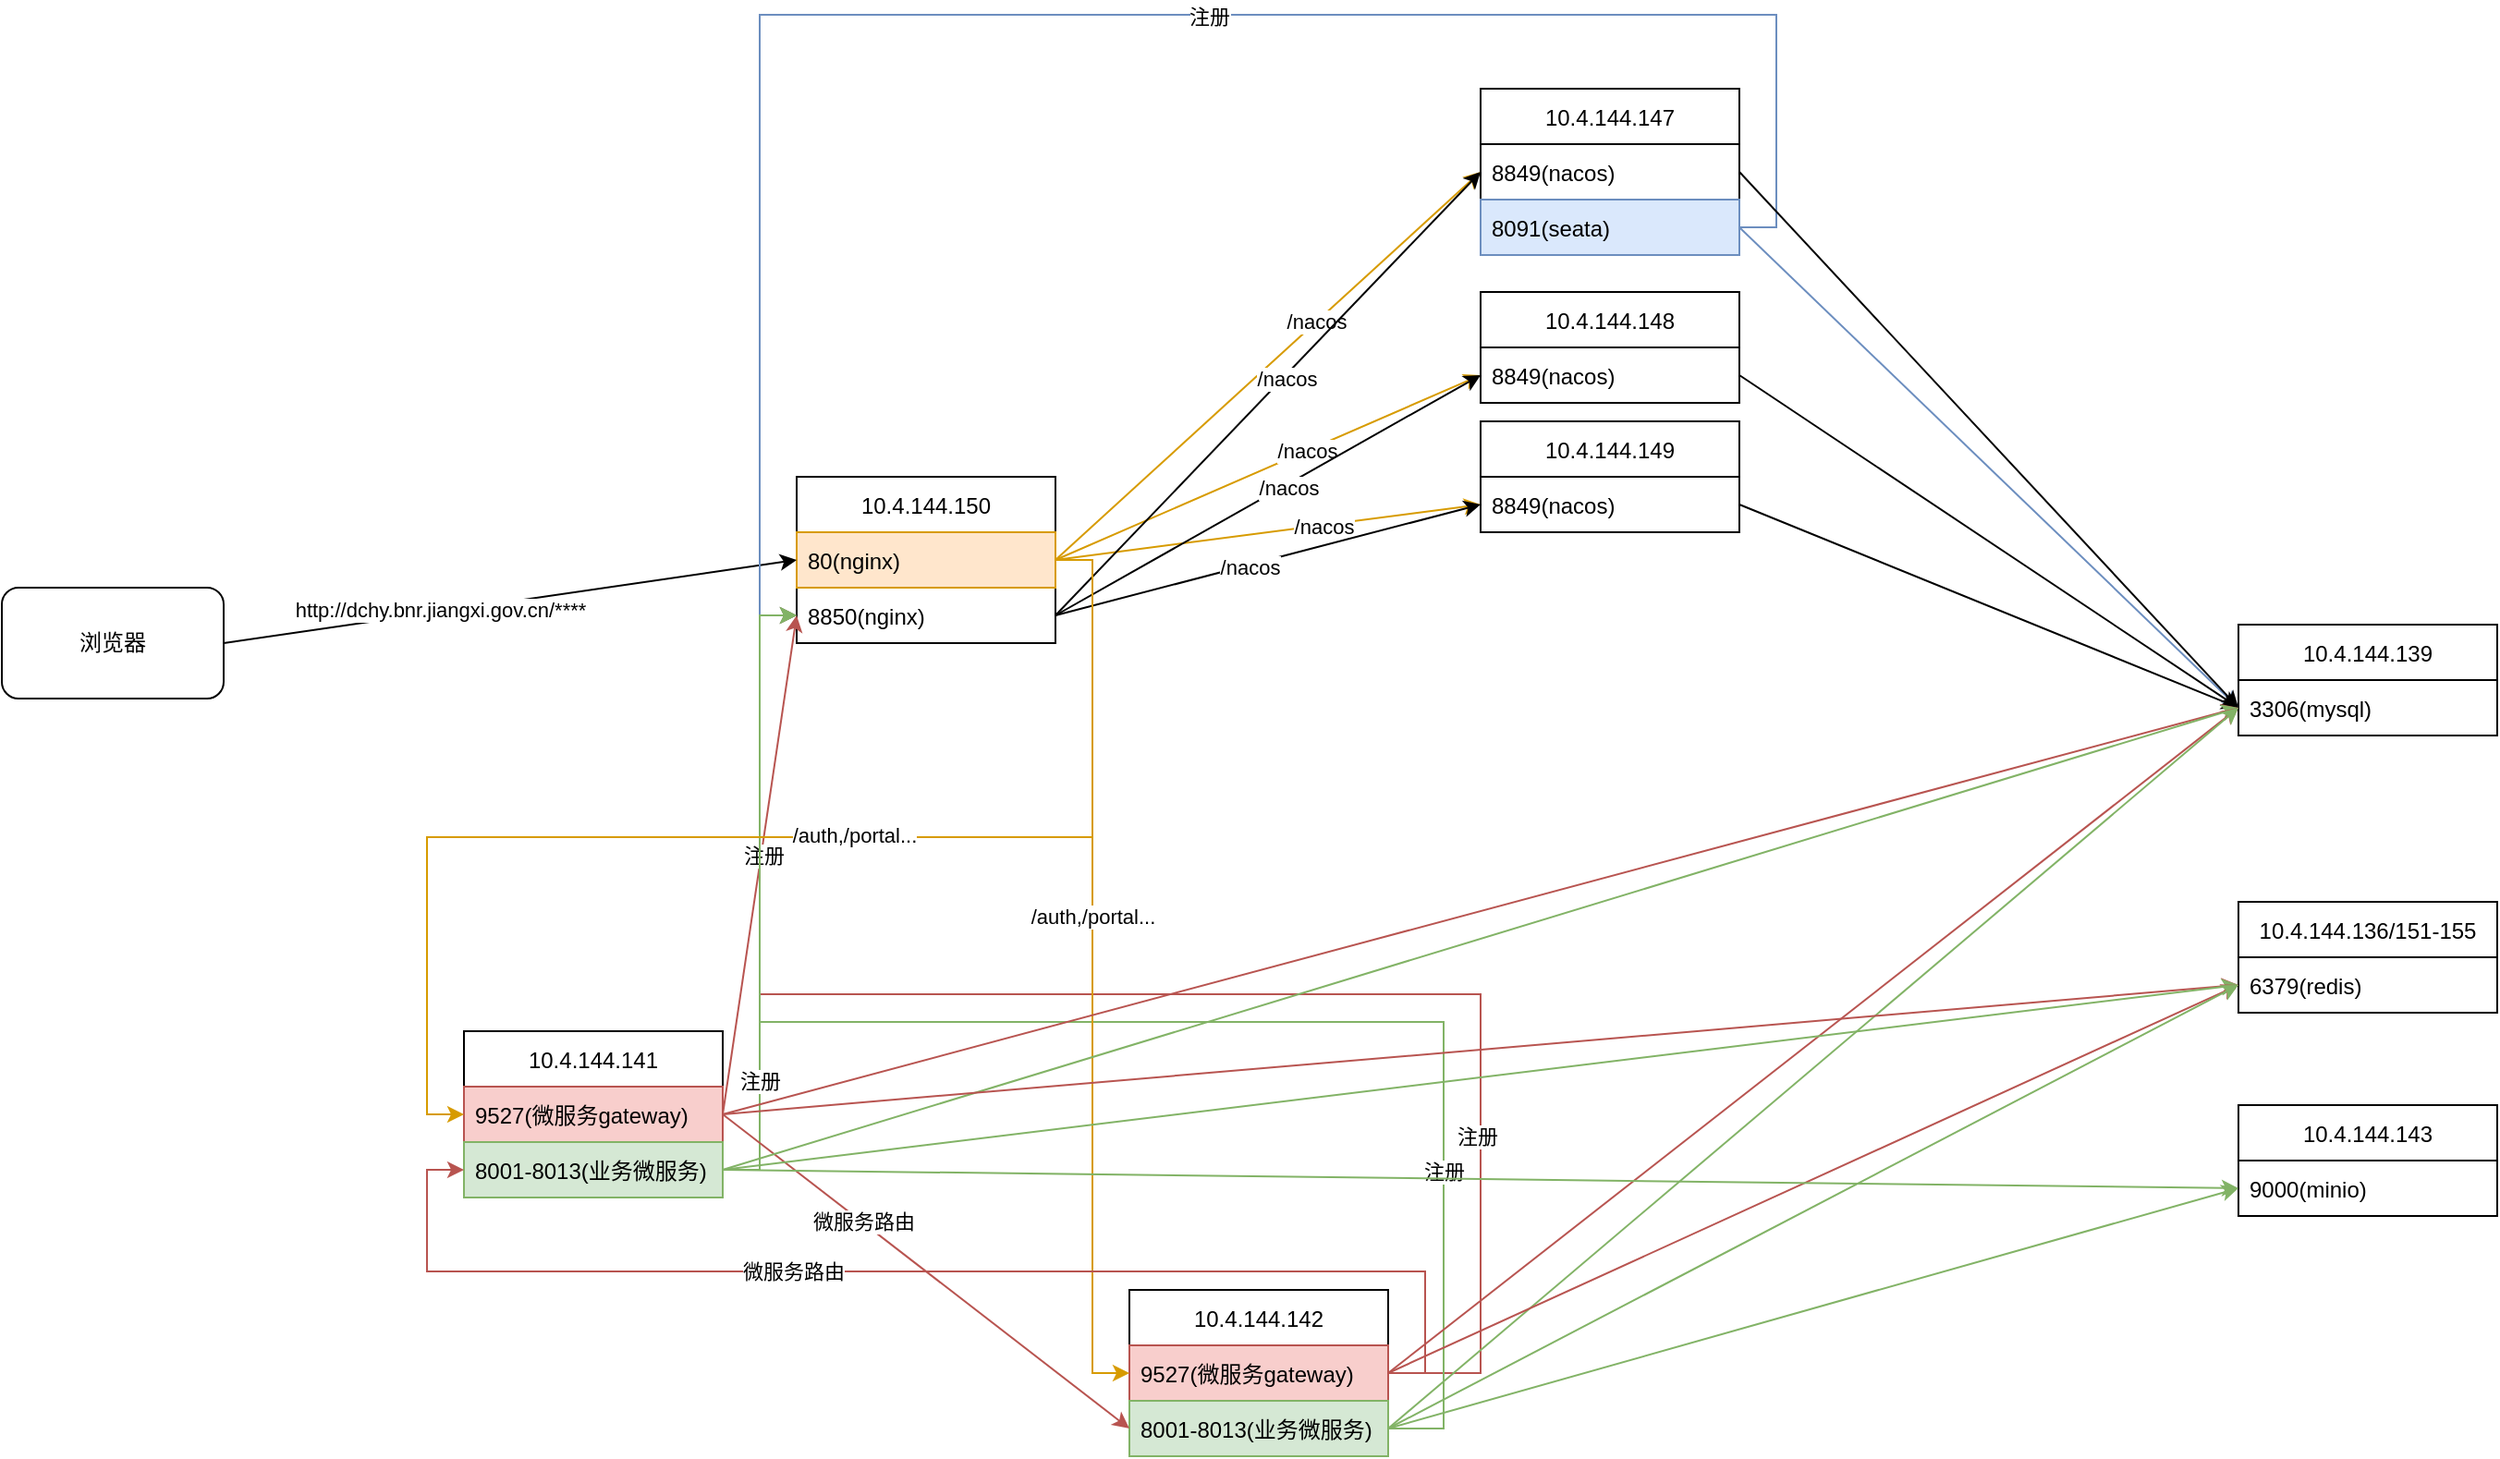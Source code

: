 <mxfile version="20.4.1" type="github"><diagram id="pwS1MZuSqm5ZrOaOU5p-" name="第 1 页"><mxGraphModel dx="1422" dy="762" grid="1" gridSize="10" guides="1" tooltips="1" connect="1" arrows="1" fold="1" page="1" pageScale="1" pageWidth="827" pageHeight="1169" math="0" shadow="0"><root><mxCell id="0"/><mxCell id="1" parent="0"/><mxCell id="q0-RE5aeeu1JxCtl9gQX-1" value="10.4.144.150" style="swimlane;fontStyle=0;childLayout=stackLayout;horizontal=1;startSize=30;horizontalStack=0;resizeParent=1;resizeParentMax=0;resizeLast=0;collapsible=1;marginBottom=0;" parent="1" vertex="1"><mxGeometry x="490" y="270" width="140" height="90" as="geometry"/></mxCell><mxCell id="q0-RE5aeeu1JxCtl9gQX-2" value="80(nginx)" style="text;strokeColor=#d79b00;fillColor=#ffe6cc;align=left;verticalAlign=middle;spacingLeft=4;spacingRight=4;overflow=hidden;points=[[0,0.5],[1,0.5]];portConstraint=eastwest;rotatable=0;" parent="q0-RE5aeeu1JxCtl9gQX-1" vertex="1"><mxGeometry y="30" width="140" height="30" as="geometry"/></mxCell><mxCell id="q0-RE5aeeu1JxCtl9gQX-3" value="8850(nginx)" style="text;strokeColor=none;fillColor=none;align=left;verticalAlign=middle;spacingLeft=4;spacingRight=4;overflow=hidden;points=[[0,0.5],[1,0.5]];portConstraint=eastwest;rotatable=0;" parent="q0-RE5aeeu1JxCtl9gQX-1" vertex="1"><mxGeometry y="60" width="140" height="30" as="geometry"/></mxCell><mxCell id="q0-RE5aeeu1JxCtl9gQX-5" value="10.4.144.147" style="swimlane;fontStyle=0;childLayout=stackLayout;horizontal=1;startSize=30;horizontalStack=0;resizeParent=1;resizeParentMax=0;resizeLast=0;collapsible=1;marginBottom=0;" parent="1" vertex="1"><mxGeometry x="860" y="60" width="140" height="90" as="geometry"/></mxCell><mxCell id="q0-RE5aeeu1JxCtl9gQX-6" value="8849(nacos)" style="text;strokeColor=none;fillColor=none;align=left;verticalAlign=middle;spacingLeft=4;spacingRight=4;overflow=hidden;points=[[0,0.5],[1,0.5]];portConstraint=eastwest;rotatable=0;" parent="q0-RE5aeeu1JxCtl9gQX-5" vertex="1"><mxGeometry y="30" width="140" height="30" as="geometry"/></mxCell><mxCell id="q0-RE5aeeu1JxCtl9gQX-31" value="8091(seata)" style="text;strokeColor=#6c8ebf;fillColor=#dae8fc;align=left;verticalAlign=middle;spacingLeft=4;spacingRight=4;overflow=hidden;points=[[0,0.5],[1,0.5]];portConstraint=eastwest;rotatable=0;" parent="q0-RE5aeeu1JxCtl9gQX-5" vertex="1"><mxGeometry y="60" width="140" height="30" as="geometry"/></mxCell><mxCell id="q0-RE5aeeu1JxCtl9gQX-9" style="rounded=0;orthogonalLoop=1;jettySize=auto;html=1;entryX=0;entryY=0.5;entryDx=0;entryDy=0;exitX=1;exitY=0.5;exitDx=0;exitDy=0;" parent="1" source="q0-RE5aeeu1JxCtl9gQX-8" target="q0-RE5aeeu1JxCtl9gQX-2" edge="1"><mxGeometry relative="1" as="geometry"/></mxCell><mxCell id="q0-RE5aeeu1JxCtl9gQX-10" value="http://dchy.bnr.jiangxi.gov.cn/****" style="edgeLabel;html=1;align=center;verticalAlign=middle;resizable=0;points=[];" parent="q0-RE5aeeu1JxCtl9gQX-9" vertex="1" connectable="0"><mxGeometry x="-0.248" y="1" relative="1" as="geometry"><mxPoint as="offset"/></mxGeometry></mxCell><mxCell id="q0-RE5aeeu1JxCtl9gQX-8" value="浏览器" style="rounded=1;whiteSpace=wrap;html=1;" parent="1" vertex="1"><mxGeometry x="60" y="330" width="120" height="60" as="geometry"/></mxCell><mxCell id="q0-RE5aeeu1JxCtl9gQX-12" style="edgeStyle=none;rounded=0;orthogonalLoop=1;jettySize=auto;html=1;exitX=1;exitY=0.5;exitDx=0;exitDy=0;entryX=0;entryY=0.5;entryDx=0;entryDy=0;fillColor=#ffe6cc;strokeColor=#d79b00;" parent="1" source="q0-RE5aeeu1JxCtl9gQX-2" target="q0-RE5aeeu1JxCtl9gQX-6" edge="1"><mxGeometry relative="1" as="geometry"/></mxCell><mxCell id="q0-RE5aeeu1JxCtl9gQX-13" value="/nacos" style="edgeLabel;html=1;align=center;verticalAlign=middle;resizable=0;points=[];" parent="q0-RE5aeeu1JxCtl9gQX-12" vertex="1" connectable="0"><mxGeometry x="0.229" relative="1" as="geometry"><mxPoint x="-1" as="offset"/></mxGeometry></mxCell><mxCell id="q0-RE5aeeu1JxCtl9gQX-14" value="10.4.144.148" style="swimlane;fontStyle=0;childLayout=stackLayout;horizontal=1;startSize=30;horizontalStack=0;resizeParent=1;resizeParentMax=0;resizeLast=0;collapsible=1;marginBottom=0;" parent="1" vertex="1"><mxGeometry x="860" y="170" width="140" height="60" as="geometry"/></mxCell><mxCell id="q0-RE5aeeu1JxCtl9gQX-15" value="8849(nacos)" style="text;strokeColor=none;fillColor=none;align=left;verticalAlign=middle;spacingLeft=4;spacingRight=4;overflow=hidden;points=[[0,0.5],[1,0.5]];portConstraint=eastwest;rotatable=0;" parent="q0-RE5aeeu1JxCtl9gQX-14" vertex="1"><mxGeometry y="30" width="140" height="30" as="geometry"/></mxCell><mxCell id="q0-RE5aeeu1JxCtl9gQX-16" value="10.4.144.149" style="swimlane;fontStyle=0;childLayout=stackLayout;horizontal=1;startSize=30;horizontalStack=0;resizeParent=1;resizeParentMax=0;resizeLast=0;collapsible=1;marginBottom=0;" parent="1" vertex="1"><mxGeometry x="860" y="240" width="140" height="60" as="geometry"/></mxCell><mxCell id="q0-RE5aeeu1JxCtl9gQX-17" value="8849(nacos)" style="text;strokeColor=none;fillColor=none;align=left;verticalAlign=middle;spacingLeft=4;spacingRight=4;overflow=hidden;points=[[0,0.5],[1,0.5]];portConstraint=eastwest;rotatable=0;" parent="q0-RE5aeeu1JxCtl9gQX-16" vertex="1"><mxGeometry y="30" width="140" height="30" as="geometry"/></mxCell><mxCell id="q0-RE5aeeu1JxCtl9gQX-18" style="edgeStyle=none;rounded=0;orthogonalLoop=1;jettySize=auto;html=1;exitX=1;exitY=0.5;exitDx=0;exitDy=0;entryX=0;entryY=0.5;entryDx=0;entryDy=0;fillColor=#ffe6cc;strokeColor=#d79b00;" parent="1" source="q0-RE5aeeu1JxCtl9gQX-2" target="q0-RE5aeeu1JxCtl9gQX-15" edge="1"><mxGeometry relative="1" as="geometry"/></mxCell><mxCell id="q0-RE5aeeu1JxCtl9gQX-20" value="/nacos" style="edgeLabel;html=1;align=center;verticalAlign=middle;resizable=0;points=[];" parent="q0-RE5aeeu1JxCtl9gQX-18" vertex="1" connectable="0"><mxGeometry x="0.178" relative="1" as="geometry"><mxPoint as="offset"/></mxGeometry></mxCell><mxCell id="q0-RE5aeeu1JxCtl9gQX-19" style="edgeStyle=none;rounded=0;orthogonalLoop=1;jettySize=auto;html=1;exitX=1;exitY=0.5;exitDx=0;exitDy=0;entryX=0;entryY=0.5;entryDx=0;entryDy=0;fillColor=#ffe6cc;strokeColor=#d79b00;" parent="1" source="q0-RE5aeeu1JxCtl9gQX-2" target="q0-RE5aeeu1JxCtl9gQX-17" edge="1"><mxGeometry relative="1" as="geometry"/></mxCell><mxCell id="q0-RE5aeeu1JxCtl9gQX-21" value="/nacos" style="edgeLabel;html=1;align=center;verticalAlign=middle;resizable=0;points=[];" parent="q0-RE5aeeu1JxCtl9gQX-19" vertex="1" connectable="0"><mxGeometry x="0.261" y="-1" relative="1" as="geometry"><mxPoint as="offset"/></mxGeometry></mxCell><mxCell id="q0-RE5aeeu1JxCtl9gQX-22" style="edgeStyle=none;rounded=0;orthogonalLoop=1;jettySize=auto;html=1;exitX=1;exitY=0.5;exitDx=0;exitDy=0;entryX=0;entryY=0.5;entryDx=0;entryDy=0;" parent="1" source="q0-RE5aeeu1JxCtl9gQX-3" target="q0-RE5aeeu1JxCtl9gQX-6" edge="1"><mxGeometry relative="1" as="geometry"/></mxCell><mxCell id="q0-RE5aeeu1JxCtl9gQX-26" value="/nacos" style="edgeLabel;html=1;align=center;verticalAlign=middle;resizable=0;points=[];" parent="q0-RE5aeeu1JxCtl9gQX-22" vertex="1" connectable="0"><mxGeometry x="0.078" y="-1" relative="1" as="geometry"><mxPoint as="offset"/></mxGeometry></mxCell><mxCell id="q0-RE5aeeu1JxCtl9gQX-23" style="edgeStyle=none;rounded=0;orthogonalLoop=1;jettySize=auto;html=1;exitX=1;exitY=0.5;exitDx=0;exitDy=0;entryX=0;entryY=0.5;entryDx=0;entryDy=0;" parent="1" source="q0-RE5aeeu1JxCtl9gQX-3" target="q0-RE5aeeu1JxCtl9gQX-15" edge="1"><mxGeometry relative="1" as="geometry"/></mxCell><mxCell id="q0-RE5aeeu1JxCtl9gQX-27" value="/nacos" style="edgeLabel;html=1;align=center;verticalAlign=middle;resizable=0;points=[];" parent="q0-RE5aeeu1JxCtl9gQX-23" vertex="1" connectable="0"><mxGeometry x="0.085" y="-2" relative="1" as="geometry"><mxPoint as="offset"/></mxGeometry></mxCell><mxCell id="q0-RE5aeeu1JxCtl9gQX-24" style="edgeStyle=none;rounded=0;orthogonalLoop=1;jettySize=auto;html=1;exitX=1;exitY=0.5;exitDx=0;exitDy=0;entryX=0;entryY=0.5;entryDx=0;entryDy=0;" parent="1" source="q0-RE5aeeu1JxCtl9gQX-3" target="q0-RE5aeeu1JxCtl9gQX-17" edge="1"><mxGeometry relative="1" as="geometry"/></mxCell><mxCell id="q0-RE5aeeu1JxCtl9gQX-28" value="/nacos" style="edgeLabel;html=1;align=center;verticalAlign=middle;resizable=0;points=[];" parent="q0-RE5aeeu1JxCtl9gQX-24" vertex="1" connectable="0"><mxGeometry x="-0.086" y="-1" relative="1" as="geometry"><mxPoint as="offset"/></mxGeometry></mxCell><mxCell id="q0-RE5aeeu1JxCtl9gQX-32" style="edgeStyle=orthogonalEdgeStyle;rounded=0;orthogonalLoop=1;jettySize=auto;html=1;exitX=1;exitY=0.5;exitDx=0;exitDy=0;entryX=0;entryY=0.5;entryDx=0;entryDy=0;fillColor=#dae8fc;strokeColor=#6c8ebf;" parent="1" source="q0-RE5aeeu1JxCtl9gQX-31" target="q0-RE5aeeu1JxCtl9gQX-3" edge="1"><mxGeometry relative="1" as="geometry"><Array as="points"><mxPoint x="1020" y="135"/><mxPoint x="1020" y="20"/><mxPoint x="470" y="20"/><mxPoint x="470" y="345"/></Array></mxGeometry></mxCell><mxCell id="q0-RE5aeeu1JxCtl9gQX-33" value="注册" style="edgeLabel;html=1;align=center;verticalAlign=middle;resizable=0;points=[];" parent="q0-RE5aeeu1JxCtl9gQX-32" vertex="1" connectable="0"><mxGeometry x="-0.142" y="1" relative="1" as="geometry"><mxPoint as="offset"/></mxGeometry></mxCell><mxCell id="q0-RE5aeeu1JxCtl9gQX-34" value="10.4.144.141" style="swimlane;fontStyle=0;childLayout=stackLayout;horizontal=1;startSize=30;horizontalStack=0;resizeParent=1;resizeParentMax=0;resizeLast=0;collapsible=1;marginBottom=0;" parent="1" vertex="1"><mxGeometry x="310" y="570" width="140" height="90" as="geometry"/></mxCell><mxCell id="q0-RE5aeeu1JxCtl9gQX-35" value="9527(微服务gateway)" style="text;strokeColor=#b85450;fillColor=#f8cecc;align=left;verticalAlign=middle;spacingLeft=4;spacingRight=4;overflow=hidden;points=[[0,0.5],[1,0.5]];portConstraint=eastwest;rotatable=0;" parent="q0-RE5aeeu1JxCtl9gQX-34" vertex="1"><mxGeometry y="30" width="140" height="30" as="geometry"/></mxCell><mxCell id="q0-RE5aeeu1JxCtl9gQX-36" value="8001-8013(业务微服务)" style="text;strokeColor=#82b366;fillColor=#d5e8d4;align=left;verticalAlign=middle;spacingLeft=4;spacingRight=4;overflow=hidden;points=[[0,0.5],[1,0.5]];portConstraint=eastwest;rotatable=0;" parent="q0-RE5aeeu1JxCtl9gQX-34" vertex="1"><mxGeometry y="60" width="140" height="30" as="geometry"/></mxCell><mxCell id="q0-RE5aeeu1JxCtl9gQX-41" style="edgeStyle=orthogonalEdgeStyle;rounded=0;orthogonalLoop=1;jettySize=auto;html=1;exitX=1;exitY=0.5;exitDx=0;exitDy=0;entryX=0;entryY=0.5;entryDx=0;entryDy=0;fillColor=#f8cecc;strokeColor=#b85450;" parent="1" source="q0-RE5aeeu1JxCtl9gQX-38" target="q0-RE5aeeu1JxCtl9gQX-3" edge="1"><mxGeometry relative="1" as="geometry"><mxPoint x="390" y="390" as="targetPoint"/><Array as="points"><mxPoint x="860" y="755"/><mxPoint x="860" y="550"/><mxPoint x="470" y="550"/><mxPoint x="470" y="345"/></Array></mxGeometry></mxCell><mxCell id="q0-RE5aeeu1JxCtl9gQX-43" value="注册" style="edgeLabel;html=1;align=center;verticalAlign=middle;resizable=0;points=[];" parent="q0-RE5aeeu1JxCtl9gQX-41" vertex="1" connectable="0"><mxGeometry x="-0.591" y="2" relative="1" as="geometry"><mxPoint as="offset"/></mxGeometry></mxCell><mxCell id="q0-RE5aeeu1JxCtl9gQX-37" value="10.4.144.142" style="swimlane;fontStyle=0;childLayout=stackLayout;horizontal=1;startSize=30;horizontalStack=0;resizeParent=1;resizeParentMax=0;resizeLast=0;collapsible=1;marginBottom=0;" parent="1" vertex="1"><mxGeometry x="670" y="710" width="140" height="90" as="geometry"/></mxCell><mxCell id="q0-RE5aeeu1JxCtl9gQX-38" value="9527(微服务gateway)" style="text;strokeColor=#b85450;fillColor=#f8cecc;align=left;verticalAlign=middle;spacingLeft=4;spacingRight=4;overflow=hidden;points=[[0,0.5],[1,0.5]];portConstraint=eastwest;rotatable=0;" parent="q0-RE5aeeu1JxCtl9gQX-37" vertex="1"><mxGeometry y="30" width="140" height="30" as="geometry"/></mxCell><mxCell id="q0-RE5aeeu1JxCtl9gQX-39" value="8001-8013(业务微服务)" style="text;strokeColor=#82b366;fillColor=#d5e8d4;align=left;verticalAlign=middle;spacingLeft=4;spacingRight=4;overflow=hidden;points=[[0,0.5],[1,0.5]];portConstraint=eastwest;rotatable=0;" parent="q0-RE5aeeu1JxCtl9gQX-37" vertex="1"><mxGeometry y="60" width="140" height="30" as="geometry"/></mxCell><mxCell id="q0-RE5aeeu1JxCtl9gQX-40" style="rounded=0;orthogonalLoop=1;jettySize=auto;html=1;exitX=1;exitY=0.5;exitDx=0;exitDy=0;entryX=0;entryY=0.5;entryDx=0;entryDy=0;fillColor=#f8cecc;strokeColor=#b85450;" parent="1" source="q0-RE5aeeu1JxCtl9gQX-35" target="q0-RE5aeeu1JxCtl9gQX-3" edge="1"><mxGeometry relative="1" as="geometry"/></mxCell><mxCell id="q0-RE5aeeu1JxCtl9gQX-42" value="注册" style="edgeLabel;html=1;align=center;verticalAlign=middle;resizable=0;points=[];" parent="q0-RE5aeeu1JxCtl9gQX-40" vertex="1" connectable="0"><mxGeometry x="0.04" y="-1" relative="1" as="geometry"><mxPoint as="offset"/></mxGeometry></mxCell><mxCell id="q0-RE5aeeu1JxCtl9gQX-44" style="edgeStyle=orthogonalEdgeStyle;rounded=0;orthogonalLoop=1;jettySize=auto;html=1;exitX=1;exitY=0.5;exitDx=0;exitDy=0;entryX=0;entryY=0.5;entryDx=0;entryDy=0;fillColor=#d5e8d4;strokeColor=#82b366;" parent="1" source="q0-RE5aeeu1JxCtl9gQX-36" target="q0-RE5aeeu1JxCtl9gQX-3" edge="1"><mxGeometry relative="1" as="geometry"/></mxCell><mxCell id="q0-RE5aeeu1JxCtl9gQX-58" value="注册" style="edgeLabel;html=1;align=center;verticalAlign=middle;resizable=0;points=[];" parent="q0-RE5aeeu1JxCtl9gQX-44" vertex="1" connectable="0"><mxGeometry x="-0.6" relative="1" as="geometry"><mxPoint as="offset"/></mxGeometry></mxCell><mxCell id="q0-RE5aeeu1JxCtl9gQX-45" style="edgeStyle=orthogonalEdgeStyle;rounded=0;orthogonalLoop=1;jettySize=auto;html=1;exitX=1;exitY=0.5;exitDx=0;exitDy=0;entryX=0;entryY=0.5;entryDx=0;entryDy=0;fillColor=#d5e8d4;strokeColor=#82b366;" parent="1" source="q0-RE5aeeu1JxCtl9gQX-39" target="q0-RE5aeeu1JxCtl9gQX-3" edge="1"><mxGeometry relative="1" as="geometry"><Array as="points"><mxPoint x="840" y="785"/><mxPoint x="840" y="565"/><mxPoint x="470" y="565"/><mxPoint x="470" y="345"/></Array></mxGeometry></mxCell><mxCell id="q0-RE5aeeu1JxCtl9gQX-57" value="注册" style="edgeLabel;html=1;align=center;verticalAlign=middle;resizable=0;points=[];" parent="q0-RE5aeeu1JxCtl9gQX-45" vertex="1" connectable="0"><mxGeometry x="-0.607" relative="1" as="geometry"><mxPoint as="offset"/></mxGeometry></mxCell><mxCell id="q0-RE5aeeu1JxCtl9gQX-49" style="edgeStyle=orthogonalEdgeStyle;rounded=0;orthogonalLoop=1;jettySize=auto;html=1;exitX=1;exitY=0.5;exitDx=0;exitDy=0;entryX=0;entryY=0.5;entryDx=0;entryDy=0;fillColor=#ffe6cc;strokeColor=#d79b00;" parent="1" source="q0-RE5aeeu1JxCtl9gQX-2" target="q0-RE5aeeu1JxCtl9gQX-35" edge="1"><mxGeometry relative="1" as="geometry"/></mxCell><mxCell id="q0-RE5aeeu1JxCtl9gQX-51" value="/auth,/portal..." style="edgeLabel;html=1;align=center;verticalAlign=middle;resizable=0;points=[];" parent="q0-RE5aeeu1JxCtl9gQX-49" vertex="1" connectable="0"><mxGeometry x="-0.146" y="-1" relative="1" as="geometry"><mxPoint as="offset"/></mxGeometry></mxCell><mxCell id="q0-RE5aeeu1JxCtl9gQX-50" style="edgeStyle=orthogonalEdgeStyle;rounded=0;orthogonalLoop=1;jettySize=auto;html=1;exitX=1;exitY=0.5;exitDx=0;exitDy=0;entryX=0;entryY=0.5;entryDx=0;entryDy=0;fillColor=#ffe6cc;strokeColor=#d79b00;" parent="1" source="q0-RE5aeeu1JxCtl9gQX-2" target="q0-RE5aeeu1JxCtl9gQX-38" edge="1"><mxGeometry relative="1" as="geometry"/></mxCell><mxCell id="q0-RE5aeeu1JxCtl9gQX-52" value="/auth,/portal..." style="edgeLabel;html=1;align=center;verticalAlign=middle;resizable=0;points=[];" parent="q0-RE5aeeu1JxCtl9gQX-50" vertex="1" connectable="0"><mxGeometry x="-0.114" relative="1" as="geometry"><mxPoint as="offset"/></mxGeometry></mxCell><mxCell id="q0-RE5aeeu1JxCtl9gQX-53" style="rounded=0;orthogonalLoop=1;jettySize=auto;html=1;exitX=1;exitY=0.5;exitDx=0;exitDy=0;entryX=0;entryY=0.5;entryDx=0;entryDy=0;fillColor=#f8cecc;strokeColor=#b85450;" parent="1" source="q0-RE5aeeu1JxCtl9gQX-35" target="q0-RE5aeeu1JxCtl9gQX-39" edge="1"><mxGeometry relative="1" as="geometry"/></mxCell><mxCell id="q0-RE5aeeu1JxCtl9gQX-55" value="微服务路由" style="edgeLabel;html=1;align=center;verticalAlign=middle;resizable=0;points=[];" parent="q0-RE5aeeu1JxCtl9gQX-53" vertex="1" connectable="0"><mxGeometry x="-0.317" y="1" relative="1" as="geometry"><mxPoint as="offset"/></mxGeometry></mxCell><mxCell id="q0-RE5aeeu1JxCtl9gQX-54" style="edgeStyle=orthogonalEdgeStyle;rounded=0;orthogonalLoop=1;jettySize=auto;html=1;exitX=1;exitY=0.5;exitDx=0;exitDy=0;entryX=0;entryY=0.5;entryDx=0;entryDy=0;fillColor=#f8cecc;strokeColor=#b85450;" parent="1" source="q0-RE5aeeu1JxCtl9gQX-38" target="q0-RE5aeeu1JxCtl9gQX-36" edge="1"><mxGeometry relative="1" as="geometry"/></mxCell><mxCell id="q0-RE5aeeu1JxCtl9gQX-56" value="微服务路由" style="edgeLabel;html=1;align=center;verticalAlign=middle;resizable=0;points=[];" parent="q0-RE5aeeu1JxCtl9gQX-54" vertex="1" connectable="0"><mxGeometry x="0.209" relative="1" as="geometry"><mxPoint as="offset"/></mxGeometry></mxCell><mxCell id="q0-RE5aeeu1JxCtl9gQX-59" value="10.4.144.139" style="swimlane;fontStyle=0;childLayout=stackLayout;horizontal=1;startSize=30;horizontalStack=0;resizeParent=1;resizeParentMax=0;resizeLast=0;collapsible=1;marginBottom=0;" parent="1" vertex="1"><mxGeometry x="1270" y="350" width="140" height="60" as="geometry"/></mxCell><mxCell id="q0-RE5aeeu1JxCtl9gQX-60" value="3306(mysql)" style="text;strokeColor=none;fillColor=none;align=left;verticalAlign=middle;spacingLeft=4;spacingRight=4;overflow=hidden;points=[[0,0.5],[1,0.5]];portConstraint=eastwest;rotatable=0;" parent="q0-RE5aeeu1JxCtl9gQX-59" vertex="1"><mxGeometry y="30" width="140" height="30" as="geometry"/></mxCell><mxCell id="q0-RE5aeeu1JxCtl9gQX-61" style="edgeStyle=none;rounded=0;orthogonalLoop=1;jettySize=auto;html=1;exitX=1;exitY=0.5;exitDx=0;exitDy=0;entryX=0;entryY=0.75;entryDx=0;entryDy=0;fillColor=#dae8fc;strokeColor=#6c8ebf;" parent="1" source="q0-RE5aeeu1JxCtl9gQX-31" target="q0-RE5aeeu1JxCtl9gQX-59" edge="1"><mxGeometry relative="1" as="geometry"/></mxCell><mxCell id="q0-RE5aeeu1JxCtl9gQX-62" style="edgeStyle=none;rounded=0;orthogonalLoop=1;jettySize=auto;html=1;exitX=1;exitY=0.5;exitDx=0;exitDy=0;entryX=0;entryY=0.5;entryDx=0;entryDy=0;" parent="1" source="q0-RE5aeeu1JxCtl9gQX-6" target="q0-RE5aeeu1JxCtl9gQX-60" edge="1"><mxGeometry relative="1" as="geometry"/></mxCell><mxCell id="q0-RE5aeeu1JxCtl9gQX-63" style="edgeStyle=none;rounded=0;orthogonalLoop=1;jettySize=auto;html=1;exitX=1;exitY=0.5;exitDx=0;exitDy=0;entryX=0;entryY=0.5;entryDx=0;entryDy=0;" parent="1" source="q0-RE5aeeu1JxCtl9gQX-15" target="q0-RE5aeeu1JxCtl9gQX-60" edge="1"><mxGeometry relative="1" as="geometry"/></mxCell><mxCell id="q0-RE5aeeu1JxCtl9gQX-64" style="edgeStyle=none;rounded=0;orthogonalLoop=1;jettySize=auto;html=1;exitX=1;exitY=0.5;exitDx=0;exitDy=0;entryX=0;entryY=0.5;entryDx=0;entryDy=0;" parent="1" source="q0-RE5aeeu1JxCtl9gQX-17" target="q0-RE5aeeu1JxCtl9gQX-60" edge="1"><mxGeometry relative="1" as="geometry"><mxPoint x="1270" y="410" as="targetPoint"/></mxGeometry></mxCell><mxCell id="q0-RE5aeeu1JxCtl9gQX-65" style="edgeStyle=none;rounded=0;orthogonalLoop=1;jettySize=auto;html=1;exitX=1;exitY=0.5;exitDx=0;exitDy=0;entryX=0;entryY=0.5;entryDx=0;entryDy=0;fillColor=#f8cecc;strokeColor=#b85450;" parent="1" source="q0-RE5aeeu1JxCtl9gQX-35" target="q0-RE5aeeu1JxCtl9gQX-60" edge="1"><mxGeometry relative="1" as="geometry"/></mxCell><mxCell id="q0-RE5aeeu1JxCtl9gQX-66" style="edgeStyle=none;rounded=0;orthogonalLoop=1;jettySize=auto;html=1;exitX=1;exitY=0.5;exitDx=0;exitDy=0;entryX=0;entryY=0.5;entryDx=0;entryDy=0;fillColor=#d5e8d4;strokeColor=#82b366;" parent="1" source="q0-RE5aeeu1JxCtl9gQX-36" target="q0-RE5aeeu1JxCtl9gQX-60" edge="1"><mxGeometry relative="1" as="geometry"/></mxCell><mxCell id="q0-RE5aeeu1JxCtl9gQX-67" style="edgeStyle=none;rounded=0;orthogonalLoop=1;jettySize=auto;html=1;exitX=1;exitY=0.5;exitDx=0;exitDy=0;entryX=0;entryY=0.5;entryDx=0;entryDy=0;fillColor=#f8cecc;strokeColor=#b85450;" parent="1" source="q0-RE5aeeu1JxCtl9gQX-38" target="q0-RE5aeeu1JxCtl9gQX-60" edge="1"><mxGeometry relative="1" as="geometry"/></mxCell><mxCell id="q0-RE5aeeu1JxCtl9gQX-68" style="edgeStyle=none;rounded=0;orthogonalLoop=1;jettySize=auto;html=1;exitX=1;exitY=0.5;exitDx=0;exitDy=0;fillColor=#d5e8d4;strokeColor=#82b366;entryX=0;entryY=0.5;entryDx=0;entryDy=0;" parent="1" source="q0-RE5aeeu1JxCtl9gQX-39" target="q0-RE5aeeu1JxCtl9gQX-60" edge="1"><mxGeometry relative="1" as="geometry"><mxPoint x="1270" y="410" as="targetPoint"/></mxGeometry></mxCell><mxCell id="q0-RE5aeeu1JxCtl9gQX-70" value="10.4.144.136/151-155" style="swimlane;fontStyle=0;childLayout=stackLayout;horizontal=1;startSize=30;horizontalStack=0;resizeParent=1;resizeParentMax=0;resizeLast=0;collapsible=1;marginBottom=0;" parent="1" vertex="1"><mxGeometry x="1270" y="500" width="140" height="60" as="geometry"/></mxCell><mxCell id="q0-RE5aeeu1JxCtl9gQX-71" value="6379(redis)" style="text;strokeColor=none;fillColor=none;align=left;verticalAlign=middle;spacingLeft=4;spacingRight=4;overflow=hidden;points=[[0,0.5],[1,0.5]];portConstraint=eastwest;rotatable=0;" parent="q0-RE5aeeu1JxCtl9gQX-70" vertex="1"><mxGeometry y="30" width="140" height="30" as="geometry"/></mxCell><mxCell id="q0-RE5aeeu1JxCtl9gQX-72" style="edgeStyle=none;rounded=0;orthogonalLoop=1;jettySize=auto;html=1;exitX=1;exitY=0.5;exitDx=0;exitDy=0;entryX=0;entryY=0.5;entryDx=0;entryDy=0;fillColor=#f8cecc;strokeColor=#b85450;" parent="1" source="q0-RE5aeeu1JxCtl9gQX-35" target="q0-RE5aeeu1JxCtl9gQX-71" edge="1"><mxGeometry relative="1" as="geometry"/></mxCell><mxCell id="q0-RE5aeeu1JxCtl9gQX-73" style="edgeStyle=none;rounded=0;orthogonalLoop=1;jettySize=auto;html=1;exitX=1;exitY=0.5;exitDx=0;exitDy=0;fillColor=#d5e8d4;strokeColor=#82b366;entryX=0;entryY=0.5;entryDx=0;entryDy=0;" parent="1" source="q0-RE5aeeu1JxCtl9gQX-36" target="q0-RE5aeeu1JxCtl9gQX-71" edge="1"><mxGeometry relative="1" as="geometry"><mxPoint x="1270" y="570" as="targetPoint"/></mxGeometry></mxCell><mxCell id="q0-RE5aeeu1JxCtl9gQX-74" style="edgeStyle=none;rounded=0;orthogonalLoop=1;jettySize=auto;html=1;exitX=1;exitY=0.5;exitDx=0;exitDy=0;entryX=0;entryY=0.5;entryDx=0;entryDy=0;fillColor=#f8cecc;strokeColor=#b85450;" parent="1" source="q0-RE5aeeu1JxCtl9gQX-38" target="q0-RE5aeeu1JxCtl9gQX-71" edge="1"><mxGeometry relative="1" as="geometry"/></mxCell><mxCell id="q0-RE5aeeu1JxCtl9gQX-75" style="edgeStyle=none;rounded=0;orthogonalLoop=1;jettySize=auto;html=1;exitX=1;exitY=0.5;exitDx=0;exitDy=0;entryX=0;entryY=0.5;entryDx=0;entryDy=0;fillColor=#d5e8d4;strokeColor=#82b366;" parent="1" source="q0-RE5aeeu1JxCtl9gQX-39" target="q0-RE5aeeu1JxCtl9gQX-71" edge="1"><mxGeometry relative="1" as="geometry"/></mxCell><mxCell id="q0-RE5aeeu1JxCtl9gQX-76" value="10.4.144.143" style="swimlane;fontStyle=0;childLayout=stackLayout;horizontal=1;startSize=30;horizontalStack=0;resizeParent=1;resizeParentMax=0;resizeLast=0;collapsible=1;marginBottom=0;" parent="1" vertex="1"><mxGeometry x="1270" y="610" width="140" height="60" as="geometry"/></mxCell><mxCell id="q0-RE5aeeu1JxCtl9gQX-77" value="9000(minio)" style="text;strokeColor=none;fillColor=none;align=left;verticalAlign=middle;spacingLeft=4;spacingRight=4;overflow=hidden;points=[[0,0.5],[1,0.5]];portConstraint=eastwest;rotatable=0;" parent="q0-RE5aeeu1JxCtl9gQX-76" vertex="1"><mxGeometry y="30" width="140" height="30" as="geometry"/></mxCell><mxCell id="q0-RE5aeeu1JxCtl9gQX-78" style="edgeStyle=none;rounded=0;orthogonalLoop=1;jettySize=auto;html=1;exitX=1;exitY=0.5;exitDx=0;exitDy=0;entryX=0;entryY=0.5;entryDx=0;entryDy=0;fillColor=#d5e8d4;strokeColor=#82b366;" parent="1" source="q0-RE5aeeu1JxCtl9gQX-36" target="q0-RE5aeeu1JxCtl9gQX-77" edge="1"><mxGeometry relative="1" as="geometry"/></mxCell><mxCell id="q0-RE5aeeu1JxCtl9gQX-79" style="edgeStyle=none;rounded=0;orthogonalLoop=1;jettySize=auto;html=1;exitX=1;exitY=0.5;exitDx=0;exitDy=0;entryX=0;entryY=0.5;entryDx=0;entryDy=0;fillColor=#d5e8d4;strokeColor=#82b366;" parent="1" source="q0-RE5aeeu1JxCtl9gQX-39" target="q0-RE5aeeu1JxCtl9gQX-77" edge="1"><mxGeometry relative="1" as="geometry"/></mxCell></root></mxGraphModel></diagram></mxfile>